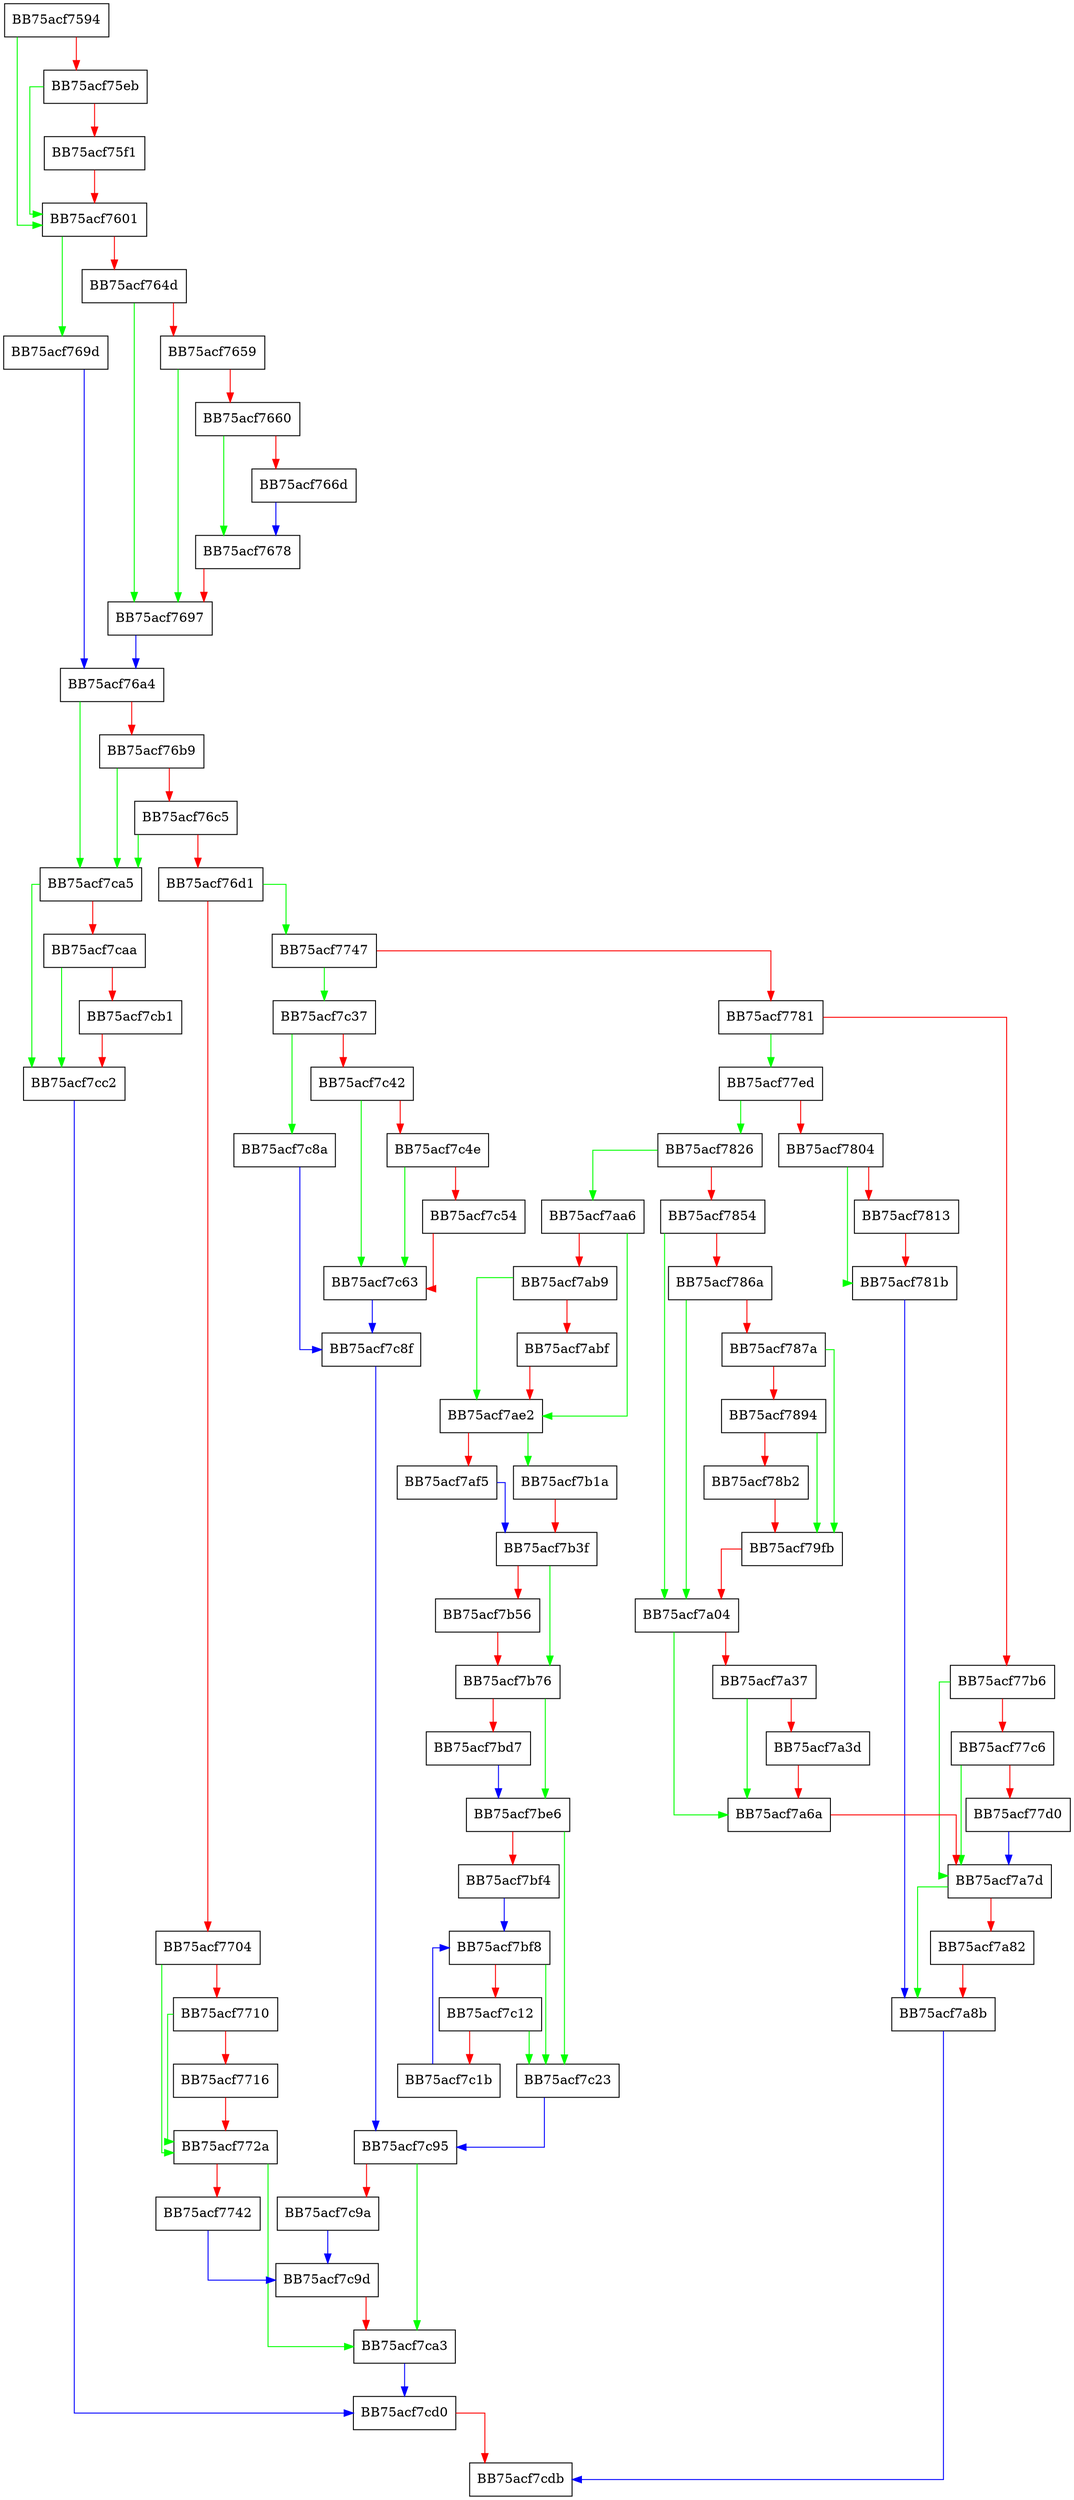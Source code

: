 digraph ScanAmdFallback {
  node [shape="box"];
  graph [splines=ortho];
  BB75acf7594 -> BB75acf7601 [color="green"];
  BB75acf7594 -> BB75acf75eb [color="red"];
  BB75acf75eb -> BB75acf7601 [color="green"];
  BB75acf75eb -> BB75acf75f1 [color="red"];
  BB75acf75f1 -> BB75acf7601 [color="red"];
  BB75acf7601 -> BB75acf769d [color="green"];
  BB75acf7601 -> BB75acf764d [color="red"];
  BB75acf764d -> BB75acf7697 [color="green"];
  BB75acf764d -> BB75acf7659 [color="red"];
  BB75acf7659 -> BB75acf7697 [color="green"];
  BB75acf7659 -> BB75acf7660 [color="red"];
  BB75acf7660 -> BB75acf7678 [color="green"];
  BB75acf7660 -> BB75acf766d [color="red"];
  BB75acf766d -> BB75acf7678 [color="blue"];
  BB75acf7678 -> BB75acf7697 [color="red"];
  BB75acf7697 -> BB75acf76a4 [color="blue"];
  BB75acf769d -> BB75acf76a4 [color="blue"];
  BB75acf76a4 -> BB75acf7ca5 [color="green"];
  BB75acf76a4 -> BB75acf76b9 [color="red"];
  BB75acf76b9 -> BB75acf7ca5 [color="green"];
  BB75acf76b9 -> BB75acf76c5 [color="red"];
  BB75acf76c5 -> BB75acf7ca5 [color="green"];
  BB75acf76c5 -> BB75acf76d1 [color="red"];
  BB75acf76d1 -> BB75acf7747 [color="green"];
  BB75acf76d1 -> BB75acf7704 [color="red"];
  BB75acf7704 -> BB75acf772a [color="green"];
  BB75acf7704 -> BB75acf7710 [color="red"];
  BB75acf7710 -> BB75acf772a [color="green"];
  BB75acf7710 -> BB75acf7716 [color="red"];
  BB75acf7716 -> BB75acf772a [color="red"];
  BB75acf772a -> BB75acf7ca3 [color="green"];
  BB75acf772a -> BB75acf7742 [color="red"];
  BB75acf7742 -> BB75acf7c9d [color="blue"];
  BB75acf7747 -> BB75acf7c37 [color="green"];
  BB75acf7747 -> BB75acf7781 [color="red"];
  BB75acf7781 -> BB75acf77ed [color="green"];
  BB75acf7781 -> BB75acf77b6 [color="red"];
  BB75acf77b6 -> BB75acf7a7d [color="green"];
  BB75acf77b6 -> BB75acf77c6 [color="red"];
  BB75acf77c6 -> BB75acf7a7d [color="green"];
  BB75acf77c6 -> BB75acf77d0 [color="red"];
  BB75acf77d0 -> BB75acf7a7d [color="blue"];
  BB75acf77ed -> BB75acf7826 [color="green"];
  BB75acf77ed -> BB75acf7804 [color="red"];
  BB75acf7804 -> BB75acf781b [color="green"];
  BB75acf7804 -> BB75acf7813 [color="red"];
  BB75acf7813 -> BB75acf781b [color="red"];
  BB75acf781b -> BB75acf7a8b [color="blue"];
  BB75acf7826 -> BB75acf7aa6 [color="green"];
  BB75acf7826 -> BB75acf7854 [color="red"];
  BB75acf7854 -> BB75acf7a04 [color="green"];
  BB75acf7854 -> BB75acf786a [color="red"];
  BB75acf786a -> BB75acf7a04 [color="green"];
  BB75acf786a -> BB75acf787a [color="red"];
  BB75acf787a -> BB75acf79fb [color="green"];
  BB75acf787a -> BB75acf7894 [color="red"];
  BB75acf7894 -> BB75acf79fb [color="green"];
  BB75acf7894 -> BB75acf78b2 [color="red"];
  BB75acf78b2 -> BB75acf79fb [color="red"];
  BB75acf79fb -> BB75acf7a04 [color="red"];
  BB75acf7a04 -> BB75acf7a6a [color="green"];
  BB75acf7a04 -> BB75acf7a37 [color="red"];
  BB75acf7a37 -> BB75acf7a6a [color="green"];
  BB75acf7a37 -> BB75acf7a3d [color="red"];
  BB75acf7a3d -> BB75acf7a6a [color="red"];
  BB75acf7a6a -> BB75acf7a7d [color="red"];
  BB75acf7a7d -> BB75acf7a8b [color="green"];
  BB75acf7a7d -> BB75acf7a82 [color="red"];
  BB75acf7a82 -> BB75acf7a8b [color="red"];
  BB75acf7a8b -> BB75acf7cdb [color="blue"];
  BB75acf7aa6 -> BB75acf7ae2 [color="green"];
  BB75acf7aa6 -> BB75acf7ab9 [color="red"];
  BB75acf7ab9 -> BB75acf7ae2 [color="green"];
  BB75acf7ab9 -> BB75acf7abf [color="red"];
  BB75acf7abf -> BB75acf7ae2 [color="red"];
  BB75acf7ae2 -> BB75acf7b1a [color="green"];
  BB75acf7ae2 -> BB75acf7af5 [color="red"];
  BB75acf7af5 -> BB75acf7b3f [color="blue"];
  BB75acf7b1a -> BB75acf7b3f [color="red"];
  BB75acf7b3f -> BB75acf7b76 [color="green"];
  BB75acf7b3f -> BB75acf7b56 [color="red"];
  BB75acf7b56 -> BB75acf7b76 [color="red"];
  BB75acf7b76 -> BB75acf7be6 [color="green"];
  BB75acf7b76 -> BB75acf7bd7 [color="red"];
  BB75acf7bd7 -> BB75acf7be6 [color="blue"];
  BB75acf7be6 -> BB75acf7c23 [color="green"];
  BB75acf7be6 -> BB75acf7bf4 [color="red"];
  BB75acf7bf4 -> BB75acf7bf8 [color="blue"];
  BB75acf7bf8 -> BB75acf7c23 [color="green"];
  BB75acf7bf8 -> BB75acf7c12 [color="red"];
  BB75acf7c12 -> BB75acf7c23 [color="green"];
  BB75acf7c12 -> BB75acf7c1b [color="red"];
  BB75acf7c1b -> BB75acf7bf8 [color="blue"];
  BB75acf7c23 -> BB75acf7c95 [color="blue"];
  BB75acf7c37 -> BB75acf7c8a [color="green"];
  BB75acf7c37 -> BB75acf7c42 [color="red"];
  BB75acf7c42 -> BB75acf7c63 [color="green"];
  BB75acf7c42 -> BB75acf7c4e [color="red"];
  BB75acf7c4e -> BB75acf7c63 [color="green"];
  BB75acf7c4e -> BB75acf7c54 [color="red"];
  BB75acf7c54 -> BB75acf7c63 [color="red"];
  BB75acf7c63 -> BB75acf7c8f [color="blue"];
  BB75acf7c8a -> BB75acf7c8f [color="blue"];
  BB75acf7c8f -> BB75acf7c95 [color="blue"];
  BB75acf7c95 -> BB75acf7ca3 [color="green"];
  BB75acf7c95 -> BB75acf7c9a [color="red"];
  BB75acf7c9a -> BB75acf7c9d [color="blue"];
  BB75acf7c9d -> BB75acf7ca3 [color="red"];
  BB75acf7ca3 -> BB75acf7cd0 [color="blue"];
  BB75acf7ca5 -> BB75acf7cc2 [color="green"];
  BB75acf7ca5 -> BB75acf7caa [color="red"];
  BB75acf7caa -> BB75acf7cc2 [color="green"];
  BB75acf7caa -> BB75acf7cb1 [color="red"];
  BB75acf7cb1 -> BB75acf7cc2 [color="red"];
  BB75acf7cc2 -> BB75acf7cd0 [color="blue"];
  BB75acf7cd0 -> BB75acf7cdb [color="red"];
}